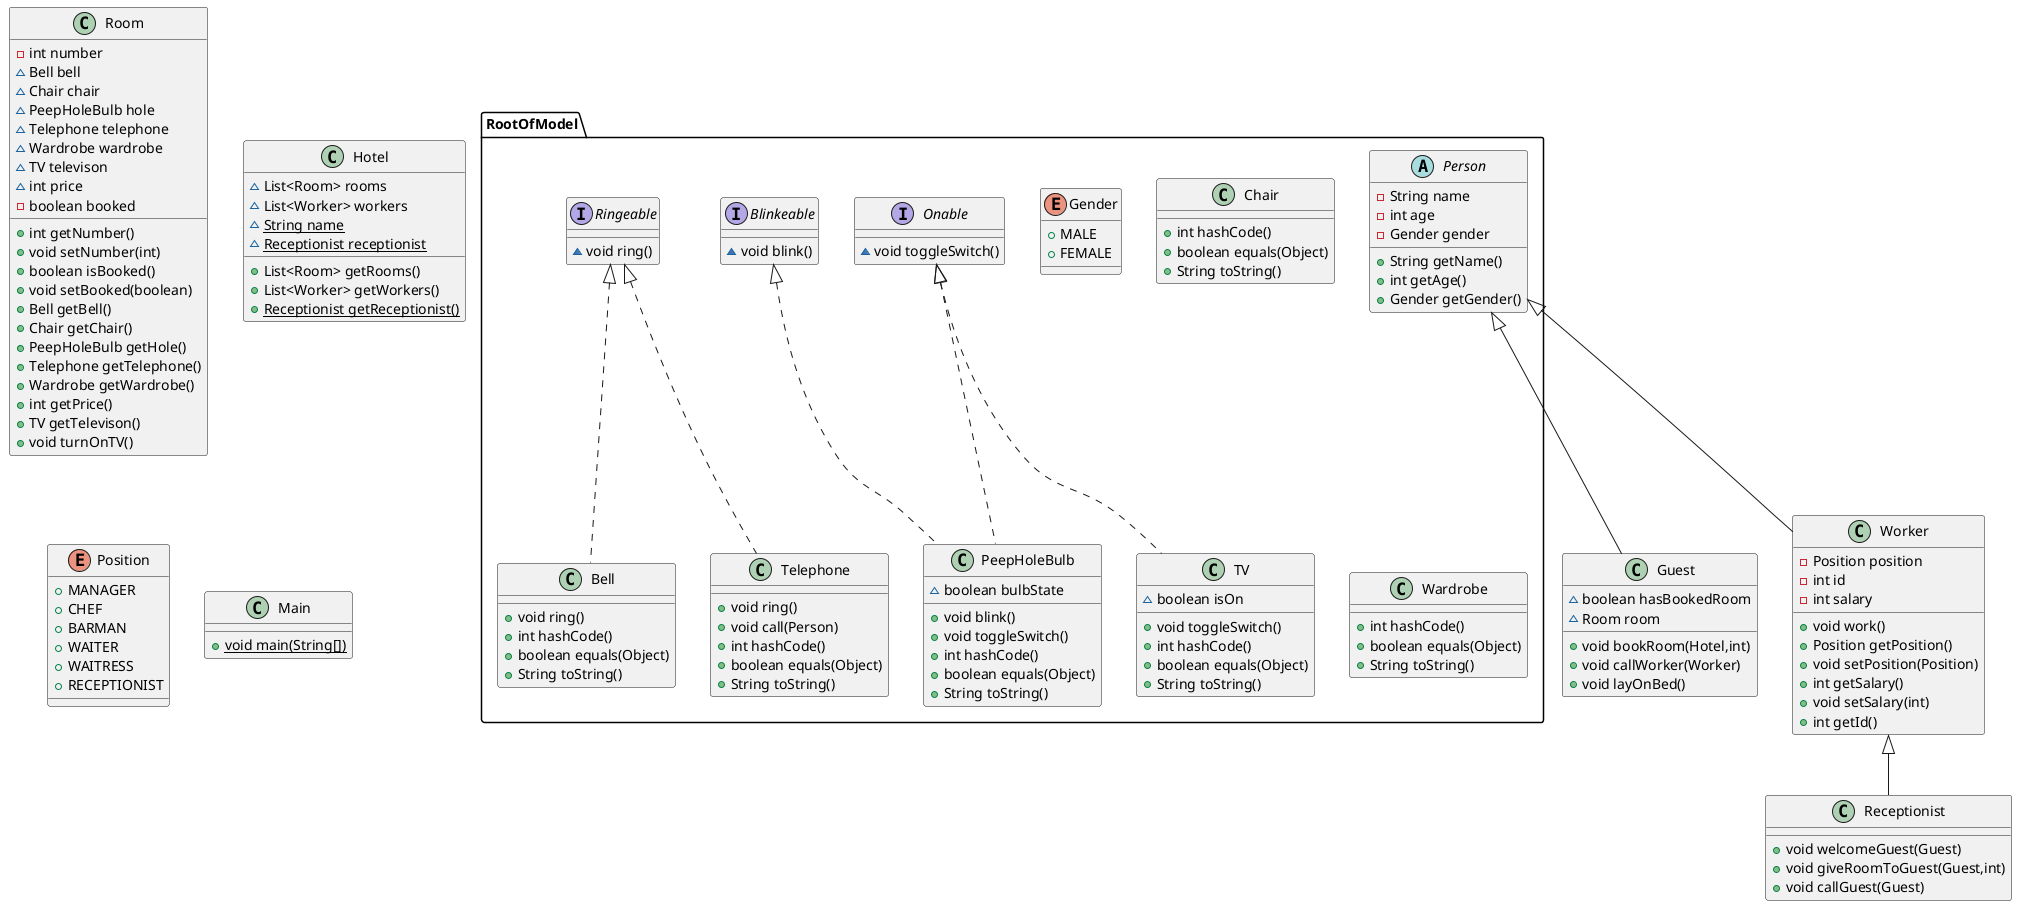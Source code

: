 @startuml
class Receptionist {
+ void welcomeGuest(Guest)
+ void giveRoomToGuest(Guest,int)
+ void callGuest(Guest)
}
enum RootOfModel.Gender {
+  MALE
+  FEMALE
}
class RootOfModel.TV {
~ boolean isOn
+ void toggleSwitch()
+ int hashCode()
+ boolean equals(Object)
+ String toString()
}
class RootOfModel.PeepHoleBulb {
~ boolean bulbState
+ void blink()
+ void toggleSwitch()
+ int hashCode()
+ boolean equals(Object)
+ String toString()
}
class Guest {
~ boolean hasBookedRoom
~ Room room
+ void bookRoom(Hotel,int)
+ void callWorker(Worker)
+ void layOnBed()
}
class Worker {
- Position position
- int id
- int salary
+ void work()
+ Position getPosition()
+ void setPosition(Position)
+ int getSalary()
+ void setSalary(int)
+ int getId()
}
abstract class RootOfModel.Person {
- String name
- int age
- Gender gender
+ String getName()
+ int getAge()
+ Gender getGender()
}
interface RootOfModel.Onable {
~ void toggleSwitch()
}
class Room {
- int number
~ Bell bell
~ Chair chair
~ PeepHoleBulb hole
~ Telephone telephone
~ Wardrobe wardrobe
~ TV televison
~ int price
- boolean booked
+ int getNumber()
+ void setNumber(int)
+ boolean isBooked()
+ void setBooked(boolean)
+ Bell getBell()
+ Chair getChair()
+ PeepHoleBulb getHole()
+ Telephone getTelephone()
+ Wardrobe getWardrobe()
+ int getPrice()
+ TV getTelevison()
+ void turnOnTV()
}
class RootOfModel.Telephone {
+ void ring()
+ void call(Person)
+ int hashCode()
+ boolean equals(Object)
+ String toString()
}
class RootOfModel.Chair {
+ int hashCode()
+ boolean equals(Object)
+ String toString()
}
class RootOfModel.Bell {
+ void ring()
+ int hashCode()
+ boolean equals(Object)
+ String toString()
}
class Hotel {
~ List<Room> rooms
~ List<Worker> workers
~ {static} String name
~ {static} Receptionist receptionist
+ List<Room> getRooms()
+ List<Worker> getWorkers()
+ {static} Receptionist getReceptionist()
}
enum Position {
+  MANAGER
+  CHEF
+  BARMAN
+  WAITER
+  WAITRESS
+  RECEPTIONIST
}
interface RootOfModel.Ringeable {
~ void ring()
}
interface RootOfModel.Blinkeable {
~ void blink()
}
class Main {
+ {static} void main(String[])
}
class RootOfModel.Wardrobe {
+ int hashCode()
+ boolean equals(Object)
+ String toString()
}


Worker <|-- Receptionist
RootOfModel.Onable <|.. RootOfModel.TV
RootOfModel.Onable <|.. RootOfModel.PeepHoleBulb
RootOfModel.Blinkeable <|.. RootOfModel.PeepHoleBulb
RootOfModel.Person <|-- Guest
RootOfModel.Person <|-- Worker
RootOfModel.Ringeable <|.. RootOfModel.Telephone
RootOfModel.Ringeable <|.. RootOfModel.Bell
@enduml